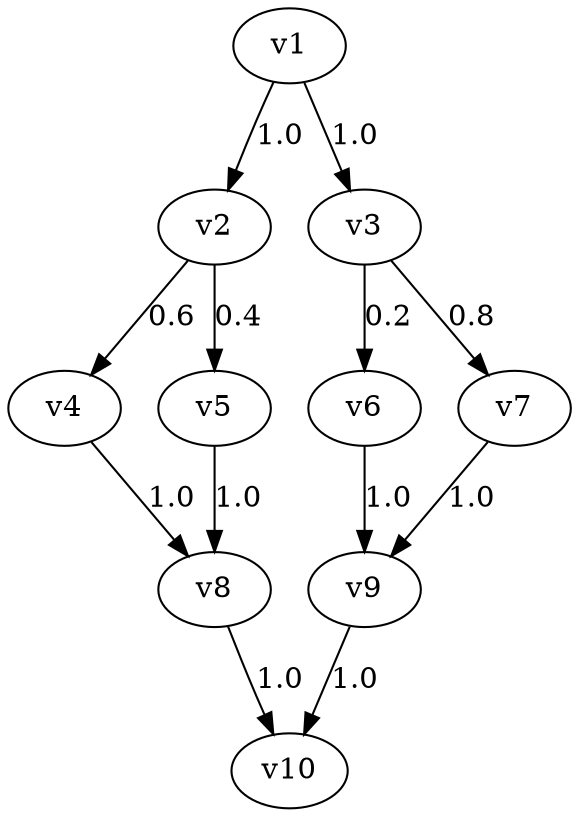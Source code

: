 digraph APP10 {
v1 [label="v1"];
v2 [label="v2"];
v3 [label="v3"];
v4 [label="v4"];
v5 [label="v5"];
v6 [label="v6"];
v7 [label="v7"];
v8 [label="v8"];
v9 [label="v9"];
v10 [label="v10"];
v1 -> v2 [label=1.0];
v1 -> v3 [label=1.0];
v2 -> v4 [label=0.6];
v2 -> v5 [label=0.4];
v4 -> v8 [label=1.0];
v5 -> v8 [label=1.0];
v3 -> v6 [label=0.2];
v3 -> v7 [label=0.8];
v6 -> v9 [label=1.0];
v7 -> v9 [label=1.0];
v8 -> v10 [label=1.0];
v9 -> v10 [label=1.0];
}